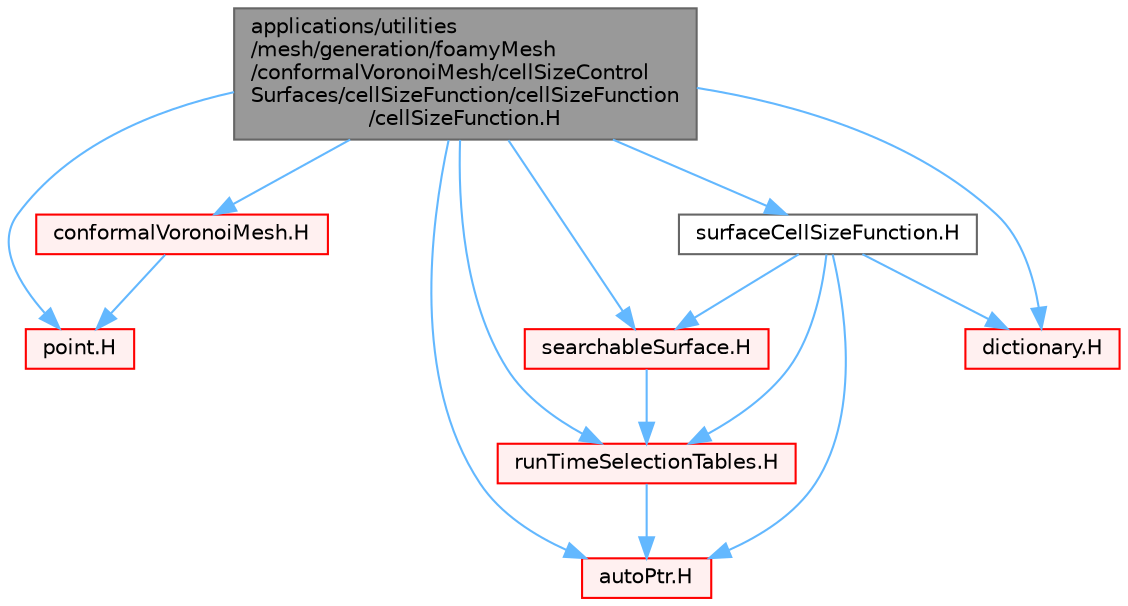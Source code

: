 digraph "applications/utilities/mesh/generation/foamyMesh/conformalVoronoiMesh/cellSizeControlSurfaces/cellSizeFunction/cellSizeFunction/cellSizeFunction.H"
{
 // LATEX_PDF_SIZE
  bgcolor="transparent";
  edge [fontname=Helvetica,fontsize=10,labelfontname=Helvetica,labelfontsize=10];
  node [fontname=Helvetica,fontsize=10,shape=box,height=0.2,width=0.4];
  Node1 [id="Node000001",label="applications/utilities\l/mesh/generation/foamyMesh\l/conformalVoronoiMesh/cellSizeControl\lSurfaces/cellSizeFunction/cellSizeFunction\l/cellSizeFunction.H",height=0.2,width=0.4,color="gray40", fillcolor="grey60", style="filled", fontcolor="black",tooltip=" "];
  Node1 -> Node2 [id="edge1_Node000001_Node000002",color="steelblue1",style="solid",tooltip=" "];
  Node2 [id="Node000002",label="point.H",height=0.2,width=0.4,color="red", fillcolor="#FFF0F0", style="filled",URL="$point_8H.html",tooltip=" "];
  Node1 -> Node80 [id="edge2_Node000001_Node000080",color="steelblue1",style="solid",tooltip=" "];
  Node80 [id="Node000080",label="conformalVoronoiMesh.H",height=0.2,width=0.4,color="red", fillcolor="#FFF0F0", style="filled",URL="$conformalVoronoiMesh_8H.html",tooltip=" "];
  Node80 -> Node2 [id="edge3_Node000080_Node000002",color="steelblue1",style="solid",tooltip=" "];
  Node1 -> Node259 [id="edge4_Node000001_Node000259",color="steelblue1",style="solid",tooltip=" "];
  Node259 [id="Node000259",label="searchableSurface.H",height=0.2,width=0.4,color="red", fillcolor="#FFF0F0", style="filled",URL="$searchableSurface_8H.html",tooltip=" "];
  Node259 -> Node146 [id="edge5_Node000259_Node000146",color="steelblue1",style="solid",tooltip=" "];
  Node146 [id="Node000146",label="runTimeSelectionTables.H",height=0.2,width=0.4,color="red", fillcolor="#FFF0F0", style="filled",URL="$runTimeSelectionTables_8H.html",tooltip="Macros to ease declaration of run-time selection tables."];
  Node146 -> Node91 [id="edge6_Node000146_Node000091",color="steelblue1",style="solid",tooltip=" "];
  Node91 [id="Node000091",label="autoPtr.H",height=0.2,width=0.4,color="red", fillcolor="#FFF0F0", style="filled",URL="$autoPtr_8H.html",tooltip=" "];
  Node1 -> Node285 [id="edge7_Node000001_Node000285",color="steelblue1",style="solid",tooltip=" "];
  Node285 [id="Node000285",label="dictionary.H",height=0.2,width=0.4,color="red", fillcolor="#FFF0F0", style="filled",URL="$dictionary_8H.html",tooltip=" "];
  Node1 -> Node91 [id="edge8_Node000001_Node000091",color="steelblue1",style="solid",tooltip=" "];
  Node1 -> Node146 [id="edge9_Node000001_Node000146",color="steelblue1",style="solid",tooltip=" "];
  Node1 -> Node540 [id="edge10_Node000001_Node000540",color="steelblue1",style="solid",tooltip=" "];
  Node540 [id="Node000540",label="surfaceCellSizeFunction.H",height=0.2,width=0.4,color="grey40", fillcolor="white", style="filled",URL="$surfaceCellSizeFunction_8H.html",tooltip=" "];
  Node540 -> Node259 [id="edge11_Node000540_Node000259",color="steelblue1",style="solid",tooltip=" "];
  Node540 -> Node285 [id="edge12_Node000540_Node000285",color="steelblue1",style="solid",tooltip=" "];
  Node540 -> Node91 [id="edge13_Node000540_Node000091",color="steelblue1",style="solid",tooltip=" "];
  Node540 -> Node146 [id="edge14_Node000540_Node000146",color="steelblue1",style="solid",tooltip=" "];
}
